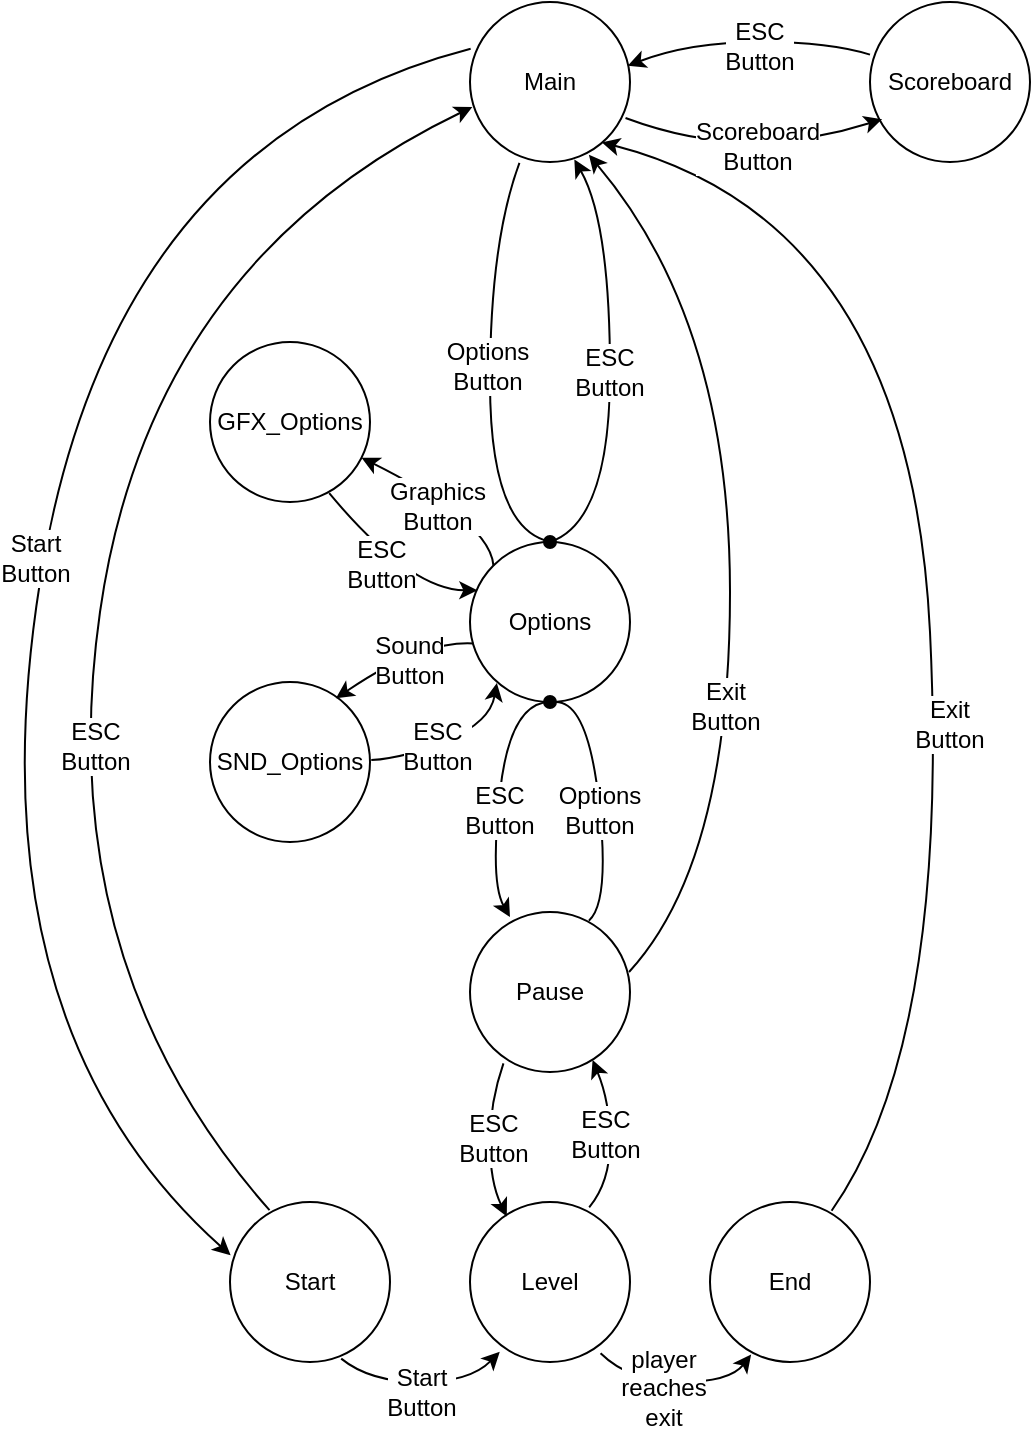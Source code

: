 <mxfile version="16.4.5" type="device"><diagram id="B8iFWDZ54KBNUfL1jQij" name="Page-1"><mxGraphModel dx="948" dy="531" grid="1" gridSize="10" guides="1" tooltips="1" connect="1" arrows="1" fold="1" page="1" pageScale="1" pageWidth="827" pageHeight="1169" math="0" shadow="0"><root><mxCell id="0"/><mxCell id="1" parent="0"/><mxCell id="M_kOLeHZTvo5ePbB92dB-1" value="Main" style="ellipse;whiteSpace=wrap;html=1;aspect=fixed;" vertex="1" parent="1"><mxGeometry x="270" y="50" width="80" height="80" as="geometry"/></mxCell><mxCell id="M_kOLeHZTvo5ePbB92dB-2" value="Pause" style="ellipse;whiteSpace=wrap;html=1;aspect=fixed;" vertex="1" parent="1"><mxGeometry x="270" y="505" width="80" height="80" as="geometry"/></mxCell><mxCell id="M_kOLeHZTvo5ePbB92dB-3" value="Options" style="ellipse;whiteSpace=wrap;html=1;aspect=fixed;" vertex="1" parent="1"><mxGeometry x="270" y="320" width="80" height="80" as="geometry"/></mxCell><mxCell id="M_kOLeHZTvo5ePbB92dB-4" value="GFX_Options" style="ellipse;whiteSpace=wrap;html=1;aspect=fixed;" vertex="1" parent="1"><mxGeometry x="140" y="220" width="80" height="80" as="geometry"/></mxCell><mxCell id="M_kOLeHZTvo5ePbB92dB-5" value="SND_Options" style="ellipse;whiteSpace=wrap;html=1;aspect=fixed;" vertex="1" parent="1"><mxGeometry x="140" y="390" width="80" height="80" as="geometry"/></mxCell><mxCell id="M_kOLeHZTvo5ePbB92dB-6" value="Scoreboard" style="ellipse;whiteSpace=wrap;html=1;aspect=fixed;" vertex="1" parent="1"><mxGeometry x="470" y="50" width="80" height="80" as="geometry"/></mxCell><mxCell id="M_kOLeHZTvo5ePbB92dB-7" value="Start" style="ellipse;whiteSpace=wrap;html=1;aspect=fixed;" vertex="1" parent="1"><mxGeometry x="150" y="650" width="80" height="80" as="geometry"/></mxCell><mxCell id="M_kOLeHZTvo5ePbB92dB-8" value="End" style="ellipse;whiteSpace=wrap;html=1;aspect=fixed;" vertex="1" parent="1"><mxGeometry x="390" y="650" width="80" height="80" as="geometry"/></mxCell><mxCell id="M_kOLeHZTvo5ePbB92dB-9" value="Level" style="ellipse;whiteSpace=wrap;html=1;aspect=fixed;" vertex="1" parent="1"><mxGeometry x="270" y="650" width="80" height="80" as="geometry"/></mxCell><mxCell id="M_kOLeHZTvo5ePbB92dB-12" value="" style="curved=1;endArrow=classic;html=1;rounded=0;exitX=0;exitY=0;exitDx=0;exitDy=0;" edge="1" parent="1" source="M_kOLeHZTvo5ePbB92dB-3" target="M_kOLeHZTvo5ePbB92dB-4"><mxGeometry width="50" height="50" relative="1" as="geometry"><mxPoint x="324" y="295" as="sourcePoint"/><mxPoint x="374" y="245" as="targetPoint"/><Array as="points"><mxPoint x="280" y="310"/></Array></mxGeometry></mxCell><mxCell id="M_kOLeHZTvo5ePbB92dB-14" value="" style="curved=1;endArrow=classic;html=1;rounded=0;entryX=0.046;entryY=0.302;entryDx=0;entryDy=0;entryPerimeter=0;exitX=0.745;exitY=0.945;exitDx=0;exitDy=0;exitPerimeter=0;" edge="1" parent="1" source="M_kOLeHZTvo5ePbB92dB-4" target="M_kOLeHZTvo5ePbB92dB-3"><mxGeometry width="50" height="50" relative="1" as="geometry"><mxPoint x="210" y="300" as="sourcePoint"/><mxPoint x="330" y="330" as="targetPoint"/><Array as="points"><mxPoint x="240" y="344"/></Array></mxGeometry></mxCell><mxCell id="M_kOLeHZTvo5ePbB92dB-16" value="" style="curved=1;endArrow=classic;html=1;rounded=0;entryX=0.168;entryY=0.882;entryDx=0;entryDy=0;entryPerimeter=0;exitX=1.008;exitY=0.488;exitDx=0;exitDy=0;exitPerimeter=0;" edge="1" parent="1" source="M_kOLeHZTvo5ePbB92dB-5" target="M_kOLeHZTvo5ePbB92dB-3"><mxGeometry width="50" height="50" relative="1" as="geometry"><mxPoint x="180" y="460" as="sourcePoint"/><mxPoint x="230" y="410" as="targetPoint"/><Array as="points"><mxPoint x="238" y="428"/><mxPoint x="280" y="410"/></Array></mxGeometry></mxCell><mxCell id="M_kOLeHZTvo5ePbB92dB-17" value="" style="curved=1;endArrow=classic;html=1;rounded=0;entryX=0.787;entryY=0.102;entryDx=0;entryDy=0;entryPerimeter=0;exitX=0.022;exitY=0.634;exitDx=0;exitDy=0;exitPerimeter=0;" edge="1" parent="1" source="M_kOLeHZTvo5ePbB92dB-3" target="M_kOLeHZTvo5ePbB92dB-5"><mxGeometry width="50" height="50" relative="1" as="geometry"><mxPoint x="180" y="460" as="sourcePoint"/><mxPoint x="230" y="410" as="targetPoint"/><Array as="points"><mxPoint x="260" y="370"/><mxPoint x="230" y="380"/></Array></mxGeometry></mxCell><mxCell id="M_kOLeHZTvo5ePbB92dB-19" value="" style="curved=1;endArrow=classic;html=1;rounded=0;exitX=0.695;exitY=0.979;exitDx=0;exitDy=0;exitPerimeter=0;entryX=0.186;entryY=0.936;entryDx=0;entryDy=0;entryPerimeter=0;" edge="1" parent="1" source="M_kOLeHZTvo5ePbB92dB-7" target="M_kOLeHZTvo5ePbB92dB-9"><mxGeometry width="50" height="50" relative="1" as="geometry"><mxPoint x="300" y="660" as="sourcePoint"/><mxPoint x="350" y="610" as="targetPoint"/><Array as="points"><mxPoint x="220" y="740"/><mxPoint x="270" y="740"/></Array></mxGeometry></mxCell><mxCell id="M_kOLeHZTvo5ePbB92dB-20" value="" style="curved=1;endArrow=classic;html=1;rounded=0;exitX=0.816;exitY=0.945;exitDx=0;exitDy=0;exitPerimeter=0;entryX=0.257;entryY=0.953;entryDx=0;entryDy=0;entryPerimeter=0;" edge="1" parent="1" source="M_kOLeHZTvo5ePbB92dB-9" target="M_kOLeHZTvo5ePbB92dB-8"><mxGeometry width="50" height="50" relative="1" as="geometry"><mxPoint x="360" y="773.44" as="sourcePoint"/><mxPoint x="439.28" y="770.0" as="targetPoint"/><Array as="points"><mxPoint x="350" y="740"/><mxPoint x="400" y="740"/></Array></mxGeometry></mxCell><mxCell id="M_kOLeHZTvo5ePbB92dB-21" value="" style="curved=1;endArrow=classic;html=1;rounded=0;exitX=0.745;exitY=0.034;exitDx=0;exitDy=0;exitPerimeter=0;entryX=0.766;entryY=0.925;entryDx=0;entryDy=0;entryPerimeter=0;" edge="1" parent="1" source="M_kOLeHZTvo5ePbB92dB-9" target="M_kOLeHZTvo5ePbB92dB-2"><mxGeometry width="50" height="50" relative="1" as="geometry"><mxPoint x="260" y="620" as="sourcePoint"/><mxPoint x="310" y="570" as="targetPoint"/><Array as="points"><mxPoint x="340" y="640"/><mxPoint x="340" y="600"/></Array></mxGeometry></mxCell><mxCell id="M_kOLeHZTvo5ePbB92dB-22" value="" style="curved=1;endArrow=classic;html=1;rounded=0;entryX=0.23;entryY=0.091;entryDx=0;entryDy=0;entryPerimeter=0;exitX=0.209;exitY=0.946;exitDx=0;exitDy=0;exitPerimeter=0;" edge="1" parent="1" source="M_kOLeHZTvo5ePbB92dB-2" target="M_kOLeHZTvo5ePbB92dB-9"><mxGeometry width="50" height="50" relative="1" as="geometry"><mxPoint x="260" y="620" as="sourcePoint"/><mxPoint x="310" y="570" as="targetPoint"/><Array as="points"><mxPoint x="280" y="600"/><mxPoint x="280" y="640"/></Array></mxGeometry></mxCell><mxCell id="M_kOLeHZTvo5ePbB92dB-23" value="" style="curved=1;endArrow=classic;html=1;rounded=0;exitX=0.994;exitY=0.375;exitDx=0;exitDy=0;exitPerimeter=0;entryX=0.743;entryY=0.955;entryDx=0;entryDy=0;entryPerimeter=0;" edge="1" parent="1" source="M_kOLeHZTvo5ePbB92dB-2" target="M_kOLeHZTvo5ePbB92dB-1"><mxGeometry width="50" height="50" relative="1" as="geometry"><mxPoint x="310" y="440" as="sourcePoint"/><mxPoint x="360" y="390" as="targetPoint"/><Array as="points"><mxPoint x="400" y="480"/><mxPoint x="400" y="210"/></Array></mxGeometry></mxCell><mxCell id="M_kOLeHZTvo5ePbB92dB-25" value="" style="curved=1;endArrow=classic;html=1;rounded=0;exitX=0.004;exitY=0.292;exitDx=0;exitDy=0;exitPerimeter=0;entryX=0.004;entryY=0.333;entryDx=0;entryDy=0;entryPerimeter=0;" edge="1" parent="1" source="M_kOLeHZTvo5ePbB92dB-1" target="M_kOLeHZTvo5ePbB92dB-7"><mxGeometry width="50" height="50" relative="1" as="geometry"><mxPoint x="310" y="440" as="sourcePoint"/><mxPoint x="360" y="390" as="targetPoint"/><Array as="points"><mxPoint x="90" y="120"/><mxPoint x="20" y="560"/></Array></mxGeometry></mxCell><mxCell id="M_kOLeHZTvo5ePbB92dB-26" value="" style="curved=1;endArrow=classic;html=1;rounded=0;exitX=0.247;exitY=0.051;exitDx=0;exitDy=0;exitPerimeter=0;entryX=0.015;entryY=0.656;entryDx=0;entryDy=0;entryPerimeter=0;" edge="1" parent="1" source="M_kOLeHZTvo5ePbB92dB-7" target="M_kOLeHZTvo5ePbB92dB-1"><mxGeometry width="50" height="50" relative="1" as="geometry"><mxPoint x="180" y="440" as="sourcePoint"/><mxPoint x="230" y="390" as="targetPoint"/><Array as="points"><mxPoint x="60" y="530"/><mxPoint x="110" y="180"/></Array></mxGeometry></mxCell><mxCell id="M_kOLeHZTvo5ePbB92dB-27" value="" style="curved=1;endArrow=oval;html=1;rounded=0;endFill=1;exitX=0.743;exitY=0.054;exitDx=0;exitDy=0;exitPerimeter=0;entryX=0.5;entryY=1;entryDx=0;entryDy=0;" edge="1" parent="1" source="M_kOLeHZTvo5ePbB92dB-2" target="M_kOLeHZTvo5ePbB92dB-3"><mxGeometry width="50" height="50" relative="1" as="geometry"><mxPoint x="330" y="440" as="sourcePoint"/><mxPoint x="320" y="410" as="targetPoint"/><Array as="points"><mxPoint x="340" y="500"/><mxPoint x="329" y="400"/></Array></mxGeometry></mxCell><mxCell id="M_kOLeHZTvo5ePbB92dB-29" value="" style="curved=1;endArrow=classic;html=1;rounded=0;entryX=0.25;entryY=0.032;entryDx=0;entryDy=0;entryPerimeter=0;exitX=0.5;exitY=1;exitDx=0;exitDy=0;" edge="1" parent="1" source="M_kOLeHZTvo5ePbB92dB-3" target="M_kOLeHZTvo5ePbB92dB-2"><mxGeometry width="50" height="50" relative="1" as="geometry"><mxPoint x="300" y="410" as="sourcePoint"/><mxPoint x="240" y="510" as="targetPoint"/><Array as="points"><mxPoint x="290" y="400"/><mxPoint x="280" y="490"/></Array></mxGeometry></mxCell><mxCell id="M_kOLeHZTvo5ePbB92dB-30" value="" style="curved=1;endArrow=oval;html=1;rounded=0;exitX=0.309;exitY=1.005;exitDx=0;exitDy=0;exitPerimeter=0;entryX=0.5;entryY=0;entryDx=0;entryDy=0;endFill=1;" edge="1" parent="1" source="M_kOLeHZTvo5ePbB92dB-1" target="M_kOLeHZTvo5ePbB92dB-3"><mxGeometry width="50" height="50" relative="1" as="geometry"><mxPoint x="240" y="310" as="sourcePoint"/><mxPoint x="290" y="260" as="targetPoint"/><Array as="points"><mxPoint x="280" y="170"/><mxPoint x="280" y="310"/></Array></mxGeometry></mxCell><mxCell id="M_kOLeHZTvo5ePbB92dB-31" value="" style="curved=1;endArrow=classic;html=1;rounded=0;exitX=0.5;exitY=0;exitDx=0;exitDy=0;entryX=0.652;entryY=0.984;entryDx=0;entryDy=0;entryPerimeter=0;" edge="1" parent="1" source="M_kOLeHZTvo5ePbB92dB-3" target="M_kOLeHZTvo5ePbB92dB-1"><mxGeometry width="50" height="50" relative="1" as="geometry"><mxPoint x="240" y="310" as="sourcePoint"/><mxPoint x="290" y="260" as="targetPoint"/><Array as="points"><mxPoint x="340" y="310"/><mxPoint x="340" y="160"/></Array></mxGeometry></mxCell><mxCell id="M_kOLeHZTvo5ePbB92dB-32" value="" style="curved=1;endArrow=classic;html=1;rounded=0;exitX=0.76;exitY=0.055;exitDx=0;exitDy=0;exitPerimeter=0;entryX=0.823;entryY=0.877;entryDx=0;entryDy=0;entryPerimeter=0;" edge="1" parent="1" source="M_kOLeHZTvo5ePbB92dB-8" target="M_kOLeHZTvo5ePbB92dB-1"><mxGeometry width="50" height="50" relative="1" as="geometry"><mxPoint x="470" y="410" as="sourcePoint"/><mxPoint x="520" y="360" as="targetPoint"/><Array as="points"><mxPoint x="510" y="570"/><mxPoint x="490" y="160"/></Array></mxGeometry></mxCell><mxCell id="M_kOLeHZTvo5ePbB92dB-33" value="" style="curved=1;endArrow=classic;html=1;rounded=0;exitX=0.972;exitY=0.725;exitDx=0;exitDy=0;exitPerimeter=0;entryX=0.076;entryY=0.732;entryDx=0;entryDy=0;entryPerimeter=0;" edge="1" parent="1" source="M_kOLeHZTvo5ePbB92dB-1" target="M_kOLeHZTvo5ePbB92dB-6"><mxGeometry width="50" height="50" relative="1" as="geometry"><mxPoint x="470" y="310" as="sourcePoint"/><mxPoint x="520" y="260" as="targetPoint"/><Array as="points"><mxPoint x="380" y="120"/><mxPoint x="440" y="120"/></Array></mxGeometry></mxCell><mxCell id="M_kOLeHZTvo5ePbB92dB-34" value="" style="curved=1;endArrow=classic;html=1;rounded=0;exitX=0;exitY=0.329;exitDx=0;exitDy=0;exitPerimeter=0;entryX=0.986;entryY=0.399;entryDx=0;entryDy=0;entryPerimeter=0;" edge="1" parent="1" source="M_kOLeHZTvo5ePbB92dB-6" target="M_kOLeHZTvo5ePbB92dB-1"><mxGeometry width="50" height="50" relative="1" as="geometry"><mxPoint x="410" y="120" as="sourcePoint"/><mxPoint x="460" y="70" as="targetPoint"/><Array as="points"><mxPoint x="450" y="70"/><mxPoint x="380" y="70"/></Array></mxGeometry></mxCell><mxCell id="M_kOLeHZTvo5ePbB92dB-35" value="Graphics Button" style="text;html=1;align=center;verticalAlign=middle;rounded=0;labelBackgroundColor=default;labelBorderColor=none;whiteSpace=wrap;textDirection=ltr;" vertex="1" parent="1"><mxGeometry x="244" y="297" width="20" height="10" as="geometry"/></mxCell><mxCell id="M_kOLeHZTvo5ePbB92dB-41" value="ESC Button" style="text;html=1;align=center;verticalAlign=middle;rounded=0;labelBackgroundColor=default;labelBorderColor=none;whiteSpace=wrap;textDirection=ltr;" vertex="1" parent="1"><mxGeometry x="216" y="326" width="20" height="10" as="geometry"/></mxCell><mxCell id="M_kOLeHZTvo5ePbB92dB-43" value="ESC Button" style="text;html=1;align=center;verticalAlign=middle;rounded=0;labelBackgroundColor=default;labelBorderColor=none;whiteSpace=wrap;textDirection=ltr;" vertex="1" parent="1"><mxGeometry x="330" y="230" width="20" height="10" as="geometry"/></mxCell><mxCell id="M_kOLeHZTvo5ePbB92dB-44" value="ESC Button" style="text;html=1;align=center;verticalAlign=middle;rounded=0;labelBackgroundColor=default;labelBorderColor=none;whiteSpace=wrap;textDirection=ltr;" vertex="1" parent="1"><mxGeometry x="275" y="449" width="20" height="10" as="geometry"/></mxCell><mxCell id="M_kOLeHZTvo5ePbB92dB-45" value="ESC Button" style="text;html=1;align=center;verticalAlign=middle;rounded=0;labelBackgroundColor=default;labelBorderColor=none;whiteSpace=wrap;textDirection=ltr;" vertex="1" parent="1"><mxGeometry x="272" y="613" width="20" height="10" as="geometry"/></mxCell><mxCell id="M_kOLeHZTvo5ePbB92dB-46" value="ESC Button" style="text;html=1;align=center;verticalAlign=middle;rounded=0;labelBackgroundColor=default;labelBorderColor=none;whiteSpace=wrap;textDirection=ltr;" vertex="1" parent="1"><mxGeometry x="328" y="611" width="20" height="10" as="geometry"/></mxCell><mxCell id="M_kOLeHZTvo5ePbB92dB-47" value="ESC Button" style="text;html=1;align=center;verticalAlign=middle;rounded=0;labelBackgroundColor=default;labelBorderColor=none;whiteSpace=wrap;textDirection=ltr;" vertex="1" parent="1"><mxGeometry x="73" y="417" width="20" height="10" as="geometry"/></mxCell><mxCell id="M_kOLeHZTvo5ePbB92dB-48" value="ESC Button" style="text;html=1;align=center;verticalAlign=middle;rounded=0;labelBackgroundColor=default;labelBorderColor=none;whiteSpace=wrap;textDirection=ltr;" vertex="1" parent="1"><mxGeometry x="405" y="67" width="20" height="10" as="geometry"/></mxCell><mxCell id="M_kOLeHZTvo5ePbB92dB-49" value="ESC Button" style="text;html=1;align=center;verticalAlign=middle;rounded=0;labelBackgroundColor=default;labelBorderColor=none;whiteSpace=wrap;textDirection=ltr;" vertex="1" parent="1"><mxGeometry x="244" y="417" width="20" height="10" as="geometry"/></mxCell><mxCell id="M_kOLeHZTvo5ePbB92dB-50" value="Sound Button" style="text;html=1;align=center;verticalAlign=middle;rounded=0;labelBackgroundColor=default;labelBorderColor=none;whiteSpace=wrap;textDirection=ltr;" vertex="1" parent="1"><mxGeometry x="230" y="374" width="20" height="10" as="geometry"/></mxCell><mxCell id="M_kOLeHZTvo5ePbB92dB-51" value="Exit Button" style="text;html=1;align=center;verticalAlign=middle;rounded=0;labelBackgroundColor=default;labelBorderColor=none;whiteSpace=wrap;textDirection=ltr;" vertex="1" parent="1"><mxGeometry x="388" y="397" width="20" height="10" as="geometry"/></mxCell><mxCell id="M_kOLeHZTvo5ePbB92dB-53" value="Options Button" style="text;html=1;align=center;verticalAlign=middle;rounded=0;labelBackgroundColor=default;labelBorderColor=none;whiteSpace=wrap;textDirection=ltr;" vertex="1" parent="1"><mxGeometry x="269" y="227" width="20" height="10" as="geometry"/></mxCell><mxCell id="M_kOLeHZTvo5ePbB92dB-54" value="Options Button" style="text;html=1;align=center;verticalAlign=middle;rounded=0;labelBackgroundColor=default;labelBorderColor=none;whiteSpace=wrap;textDirection=ltr;" vertex="1" parent="1"><mxGeometry x="325" y="449" width="20" height="10" as="geometry"/></mxCell><mxCell id="M_kOLeHZTvo5ePbB92dB-55" value="Start Button" style="text;html=1;align=center;verticalAlign=middle;rounded=0;labelBackgroundColor=default;labelBorderColor=none;whiteSpace=wrap;textDirection=ltr;" vertex="1" parent="1"><mxGeometry x="43" y="323" width="20" height="10" as="geometry"/></mxCell><mxCell id="M_kOLeHZTvo5ePbB92dB-57" value="Scoreboard Button" style="text;html=1;align=center;verticalAlign=middle;rounded=0;labelBackgroundColor=default;labelBorderColor=none;whiteSpace=wrap;textDirection=ltr;" vertex="1" parent="1"><mxGeometry x="404" y="117" width="20" height="10" as="geometry"/></mxCell><mxCell id="M_kOLeHZTvo5ePbB92dB-59" value="Start Button" style="text;html=1;align=center;verticalAlign=middle;rounded=0;labelBackgroundColor=default;labelBorderColor=none;whiteSpace=wrap;textDirection=ltr;" vertex="1" parent="1"><mxGeometry x="236" y="740" width="20" height="10" as="geometry"/></mxCell><mxCell id="M_kOLeHZTvo5ePbB92dB-60" value="player reaches exit" style="text;html=1;align=center;verticalAlign=middle;rounded=0;labelBackgroundColor=default;labelBorderColor=none;whiteSpace=wrap;textDirection=ltr;" vertex="1" parent="1"><mxGeometry x="357" y="738" width="20" height="10" as="geometry"/></mxCell><mxCell id="M_kOLeHZTvo5ePbB92dB-62" value="Exit Button" style="text;html=1;align=center;verticalAlign=middle;rounded=0;labelBackgroundColor=default;labelBorderColor=none;whiteSpace=wrap;textDirection=ltr;" vertex="1" parent="1"><mxGeometry x="500" y="406" width="20" height="10" as="geometry"/></mxCell></root></mxGraphModel></diagram></mxfile>